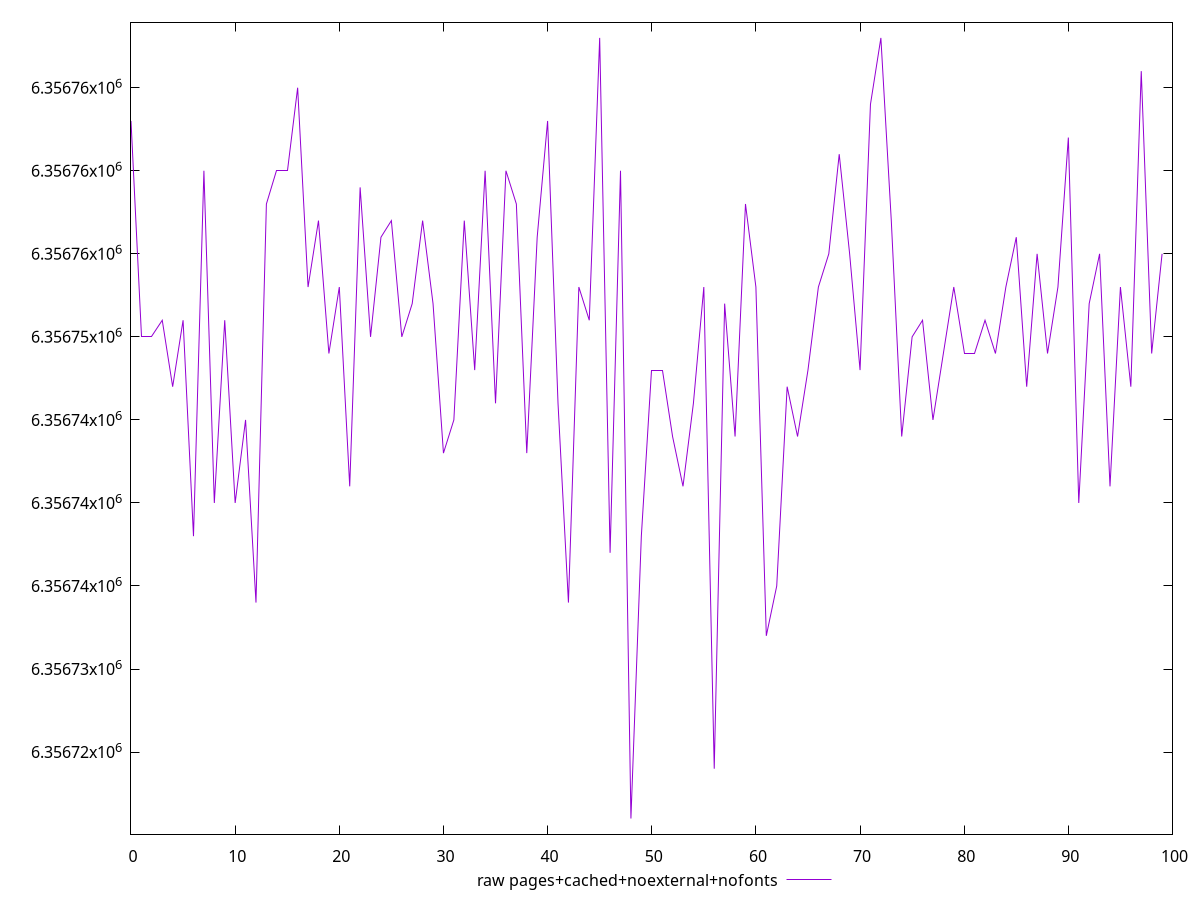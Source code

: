 $_rawPagesCachedNoexternalNofonts <<EOF
6356763
6356750
6356750
6356751
6356747
6356751
6356738
6356760
6356740
6356751
6356740
6356745
6356734
6356758
6356760
6356760
6356765
6356753
6356757
6356749
6356753
6356741
6356759
6356750
6356756
6356757
6356750
6356752
6356757
6356752
6356743
6356745
6356757
6356748
6356760
6356746
6356760
6356758
6356743
6356756
6356763
6356746
6356734
6356753
6356751
6356768
6356737
6356760
6356721
6356738
6356748
6356748
6356744
6356741
6356746
6356753
6356724
6356752
6356744
6356758
6356753
6356732
6356735
6356747
6356744
6356748
6356753
6356755
6356761
6356755
6356748
6356764
6356768
6356757
6356744
6356750
6356751
6356745
6356749
6356753
6356749
6356749
6356751
6356749
6356753
6356756
6356747
6356755
6356749
6356753
6356762
6356740
6356752
6356755
6356741
6356753
6356747
6356766
6356749
6356755
EOF
set key outside below
set terminal pngcairo
set output "report_00005_2020-11-02T22-26-11.212Z/total-byte-weight/pages+cached+noexternal+nofonts//raw.png"
set yrange [6356720.06:6356768.94]
plot $_rawPagesCachedNoexternalNofonts title "raw pages+cached+noexternal+nofonts" with line ,